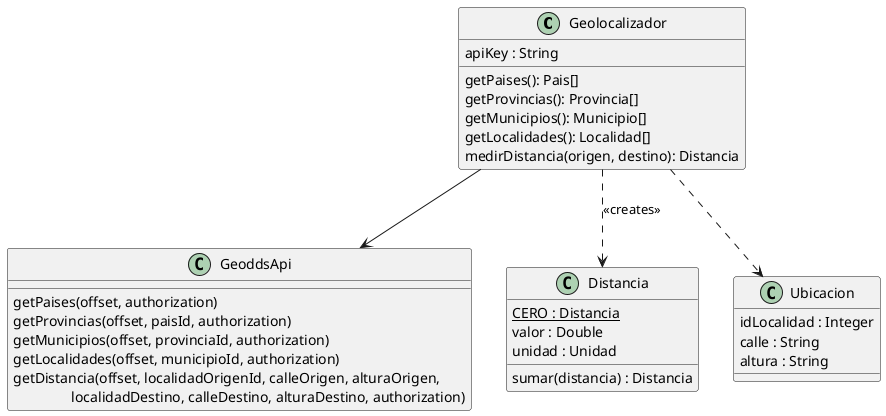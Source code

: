 @startuml

class Geolocalizador {
    apiKey : String
    getPaises(): Pais[]
    getProvincias(): Provincia[]
    getMunicipios(): Municipio[]
    getLocalidades(): Localidad[]
    medirDistancia(origen, destino): Distancia
}

Geolocalizador --> GeoddsApi
Geolocalizador ..> Distancia : <<creates>>
Geolocalizador ..> Ubicacion

class GeoddsApi {
    getPaises(offset, authorization)
    getProvincias(offset, paisId, authorization)
    getMunicipios(offset, provinciaId, authorization)
    getLocalidades(offset, municipioId, authorization)
    getDistancia(offset, localidadOrigenId, calleOrigen, alturaOrigen,
    \t\tlocalidadDestino, calleDestino, alturaDestino, authorization)
}

class Distancia {
    {static} CERO : Distancia
    valor : Double
    unidad : Unidad
    sumar(distancia) : Distancia
}

class Ubicacion {
    idLocalidad : Integer
    calle : String
    altura : String
}

@enduml
